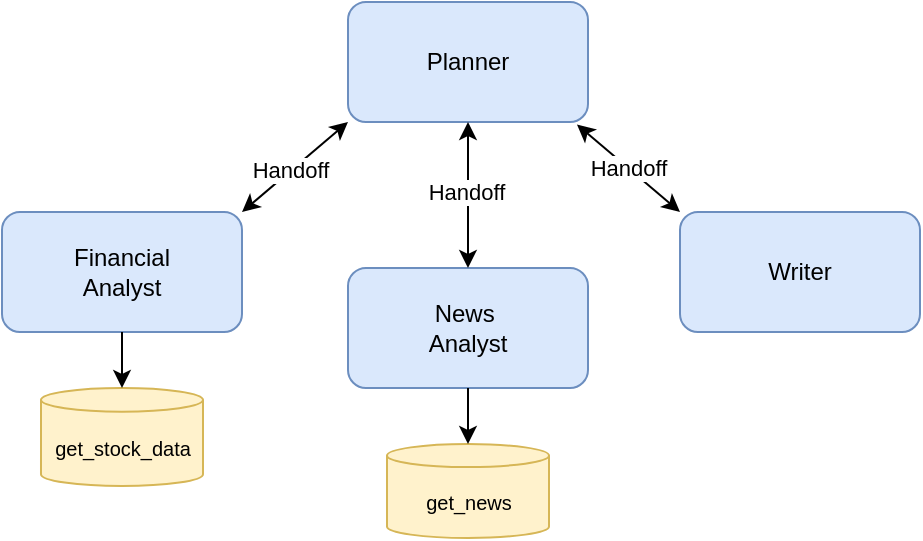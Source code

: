 <mxfile scale="1" border="0" version="24.8.4">
  <diagram name="Page-1" id="y5g9oLqhGPSVJRIakE2-">
    <mxGraphModel dx="748" dy="618" grid="0" gridSize="10" guides="1" tooltips="1" connect="1" arrows="1" fold="1" page="1" pageScale="1" pageWidth="2050" pageHeight="2000" math="0" shadow="0">
      <root>
        <mxCell id="0" />
        <mxCell id="1" parent="0" />
        <mxCell id="pQ48hnmP3BsQIGEezLn9-2" value="Planner" style="rounded=1;whiteSpace=wrap;html=1;strokeColor=#6c8ebf;fillColor=#dae8fc;" parent="1" vertex="1">
          <mxGeometry x="607" y="276" width="120" height="60" as="geometry" />
        </mxCell>
        <mxCell id="pQ48hnmP3BsQIGEezLn9-3" value="Writer" style="rounded=1;whiteSpace=wrap;html=1;strokeColor=#6c8ebf;fillColor=#dae8fc;" parent="1" vertex="1">
          <mxGeometry x="773" y="381" width="120" height="60" as="geometry" />
        </mxCell>
        <mxCell id="pQ48hnmP3BsQIGEezLn9-4" value="News&amp;nbsp;&lt;br&gt;&lt;div&gt;&lt;span data-darkreader-inline-color=&quot;&quot; data-darkreader-inline-bgcolor=&quot;&quot; style=&quot;font-family: monospace; font-size: 0px; text-align: start; text-wrap-mode: nowrap; background-color: initial; color: rgb(0, 0, 0); --darkreader-inline-bgcolor: initial; --darkreader-inline-color: #e8e6e3;&quot;&gt;%3CmxGraphModel%3E%3Croot%3E%3CmxCell%20id%3D%220%22%2F%3E%3CmxCell%20id%3D%221%22%20parent%3D%220%22%2F%3E%3CmxCell%20id%3D%222%22%20value%3D%22Writer%22%20style%3D%22rounded%3D1%3BwhiteSpace%3Dwrap%3Bhtml%3D1%3BstrokeColor%3D%239999FF%3BgradientColor%3Ddefault%3BfillColor%3Dnone%3B%22%20vertex%3D%221%22%20parent%3D%221%22%3E%3CmxGeometry%20x%3D%22780%22%20y%3D%22377%22%20width%3D%22120%22%20height%3D%2260%22%20as%3D%22geometry%22%2F%3E%3C%2FmxCell%3E%3C%2Froot%3E%3C%2FmxGraphModel%3E&lt;/span&gt;Analyst&lt;/div&gt;" style="rounded=1;whiteSpace=wrap;html=1;strokeColor=#6c8ebf;fillColor=#dae8fc;" parent="1" vertex="1">
          <mxGeometry x="607" y="409" width="120" height="60" as="geometry" />
        </mxCell>
        <mxCell id="pQ48hnmP3BsQIGEezLn9-5" value="&lt;div&gt;Financial&lt;/div&gt;&lt;div&gt;Analyst&lt;/div&gt;" style="rounded=1;whiteSpace=wrap;html=1;strokeColor=#6c8ebf;fillColor=#dae8fc;" parent="1" vertex="1">
          <mxGeometry x="434" y="381" width="120" height="60" as="geometry" />
        </mxCell>
        <mxCell id="pQ48hnmP3BsQIGEezLn9-6" value="" style="endArrow=classic;startArrow=classic;html=1;rounded=0;exitX=1;exitY=0;exitDx=0;exitDy=0;entryX=0;entryY=1;entryDx=0;entryDy=0;" parent="1" source="pQ48hnmP3BsQIGEezLn9-5" target="pQ48hnmP3BsQIGEezLn9-2" edge="1">
          <mxGeometry width="50" height="50" relative="1" as="geometry">
            <mxPoint x="706" y="376" as="sourcePoint" />
            <mxPoint x="756" y="326" as="targetPoint" />
          </mxGeometry>
        </mxCell>
        <mxCell id="pQ48hnmP3BsQIGEezLn9-9" value="Handoff" style="edgeLabel;html=1;align=center;verticalAlign=middle;resizable=0;points=[];" parent="pQ48hnmP3BsQIGEezLn9-6" vertex="1" connectable="0">
          <mxGeometry x="-0.065" y="1" relative="1" as="geometry">
            <mxPoint y="1" as="offset" />
          </mxGeometry>
        </mxCell>
        <mxCell id="pQ48hnmP3BsQIGEezLn9-7" value="" style="endArrow=classic;startArrow=classic;html=1;rounded=0;exitX=0.5;exitY=0;exitDx=0;exitDy=0;entryX=0.5;entryY=1;entryDx=0;entryDy=0;" parent="1" source="pQ48hnmP3BsQIGEezLn9-4" target="pQ48hnmP3BsQIGEezLn9-2" edge="1">
          <mxGeometry width="50" height="50" relative="1" as="geometry">
            <mxPoint x="706" y="376" as="sourcePoint" />
            <mxPoint x="756" y="326" as="targetPoint" />
          </mxGeometry>
        </mxCell>
        <mxCell id="pQ48hnmP3BsQIGEezLn9-10" value="Handoff" style="edgeLabel;html=1;align=center;verticalAlign=middle;resizable=0;points=[];" parent="pQ48hnmP3BsQIGEezLn9-7" vertex="1" connectable="0">
          <mxGeometry x="0.057" y="1" relative="1" as="geometry">
            <mxPoint as="offset" />
          </mxGeometry>
        </mxCell>
        <mxCell id="pQ48hnmP3BsQIGEezLn9-8" value="" style="endArrow=classic;startArrow=classic;html=1;rounded=0;exitX=0.954;exitY=1.021;exitDx=0;exitDy=0;exitPerimeter=0;entryX=0;entryY=0;entryDx=0;entryDy=0;" parent="1" source="pQ48hnmP3BsQIGEezLn9-2" target="pQ48hnmP3BsQIGEezLn9-3" edge="1">
          <mxGeometry width="50" height="50" relative="1" as="geometry">
            <mxPoint x="706" y="376" as="sourcePoint" />
            <mxPoint x="756" y="326" as="targetPoint" />
          </mxGeometry>
        </mxCell>
        <mxCell id="pQ48hnmP3BsQIGEezLn9-11" value="Handoff" style="edgeLabel;html=1;align=center;verticalAlign=middle;resizable=0;points=[];" parent="pQ48hnmP3BsQIGEezLn9-8" vertex="1" connectable="0">
          <mxGeometry x="-0.008" relative="1" as="geometry">
            <mxPoint as="offset" />
          </mxGeometry>
        </mxCell>
        <mxCell id="4B5533AgZox_s6zzr7VT-1" value="&lt;font style=&quot;font-size: 10px;&quot;&gt;get_stock_data&lt;/font&gt;" style="shape=cylinder3;whiteSpace=wrap;html=1;boundedLbl=1;backgroundOutline=1;size=5.931;fillColor=#fff2cc;strokeColor=#d6b656;" parent="1" vertex="1">
          <mxGeometry x="453.5" y="469" width="81" height="49" as="geometry" />
        </mxCell>
        <mxCell id="4B5533AgZox_s6zzr7VT-2" value="&lt;font style=&quot;font-size: 10px;&quot;&gt;get_news&lt;/font&gt;" style="shape=cylinder3;whiteSpace=wrap;html=1;boundedLbl=1;backgroundOutline=1;size=5.759;fillColor=#fff2cc;strokeColor=#d6b656;" parent="1" vertex="1">
          <mxGeometry x="626.5" y="497" width="81" height="47" as="geometry" />
        </mxCell>
        <mxCell id="4B5533AgZox_s6zzr7VT-3" value="" style="endArrow=classic;html=1;rounded=0;exitX=0.5;exitY=1;exitDx=0;exitDy=0;entryX=0.5;entryY=0;entryDx=0;entryDy=0;entryPerimeter=0;" parent="1" source="pQ48hnmP3BsQIGEezLn9-5" target="4B5533AgZox_s6zzr7VT-1" edge="1">
          <mxGeometry width="50" height="50" relative="1" as="geometry">
            <mxPoint x="847" y="446" as="sourcePoint" />
            <mxPoint x="897" y="396" as="targetPoint" />
          </mxGeometry>
        </mxCell>
        <mxCell id="4B5533AgZox_s6zzr7VT-4" value="" style="endArrow=classic;html=1;rounded=0;exitX=0.5;exitY=1;exitDx=0;exitDy=0;entryX=0.5;entryY=0;entryDx=0;entryDy=0;entryPerimeter=0;" parent="1" source="pQ48hnmP3BsQIGEezLn9-4" target="4B5533AgZox_s6zzr7VT-2" edge="1">
          <mxGeometry width="50" height="50" relative="1" as="geometry">
            <mxPoint x="671" y="470" as="sourcePoint" />
            <mxPoint x="721" y="420" as="targetPoint" />
          </mxGeometry>
        </mxCell>
      </root>
    </mxGraphModel>
  </diagram>
</mxfile>
